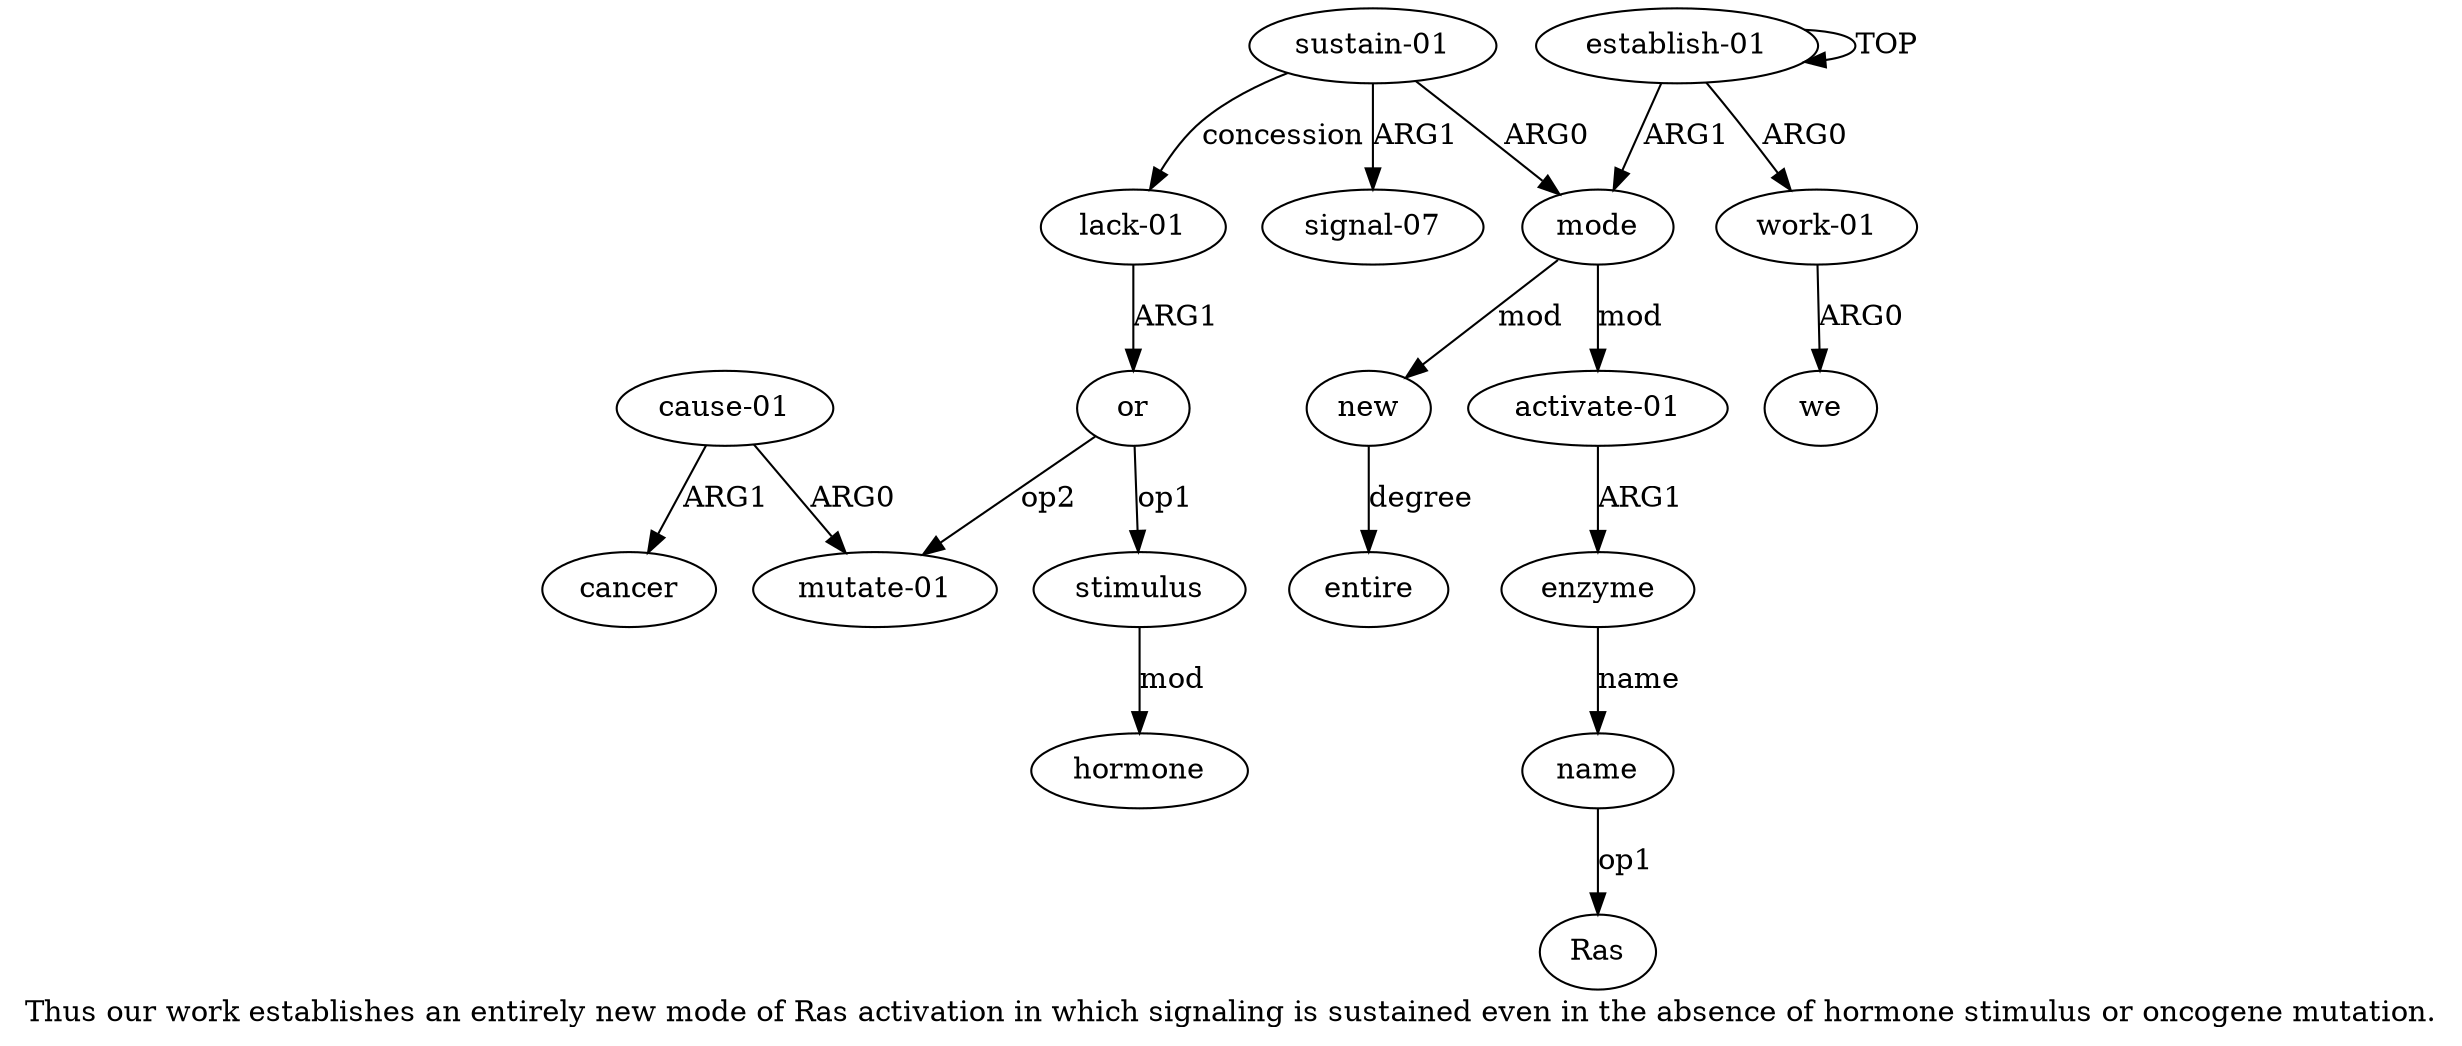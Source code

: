digraph  {
	graph [label="Thus our work establishes an entirely new mode of Ras activation in which signaling is sustained even in the absence of hormone \
stimulus or oncogene mutation."];
	node [label="\N"];
	a15	 [color=black,
		gold_ind=15,
		gold_label="mutate-01",
		label="mutate-01",
		test_ind=15,
		test_label="mutate-01"];
	a14	 [color=black,
		gold_ind=14,
		gold_label=hormone,
		label=hormone,
		test_ind=14,
		test_label=hormone];
	a17	 [color=black,
		gold_ind=17,
		gold_label=cancer,
		label=cancer,
		test_ind=17,
		test_label=cancer];
	a16	 [color=black,
		gold_ind=16,
		gold_label="cause-01",
		label="cause-01",
		test_ind=16,
		test_label="cause-01"];
	a16 -> a15 [key=0,
	color=black,
	gold_label=ARG0,
	label=ARG0,
	test_label=ARG0];
a16 -> a17 [key=0,
color=black,
gold_label=ARG1,
label=ARG1,
test_label=ARG1];
a11 [color=black,
gold_ind=11,
gold_label="lack-01",
label="lack-01",
test_ind=11,
test_label="lack-01"];
a12 [color=black,
gold_ind=12,
gold_label=or,
label=or,
test_ind=12,
test_label=or];
a11 -> a12 [key=0,
color=black,
gold_label=ARG1,
label=ARG1,
test_label=ARG1];
a10 [color=black,
gold_ind=10,
gold_label="signal-07",
label="signal-07",
test_ind=10,
test_label="signal-07"];
a13 [color=black,
gold_ind=13,
gold_label=stimulus,
label=stimulus,
test_ind=13,
test_label=stimulus];
a13 -> a14 [key=0,
color=black,
gold_label=mod,
label=mod,
test_label=mod];
a12 -> a15 [key=0,
color=black,
gold_label=op2,
label=op2,
test_label=op2];
a12 -> a13 [key=0,
color=black,
gold_label=op1,
label=op1,
test_label=op1];
a1 [color=black,
gold_ind=1,
gold_label="work-01",
label="work-01",
test_ind=1,
test_label="work-01"];
a2 [color=black,
gold_ind=2,
gold_label=we,
label=we,
test_ind=2,
test_label=we];
a1 -> a2 [key=0,
color=black,
gold_label=ARG0,
label=ARG0,
test_label=ARG0];
a0 [color=black,
gold_ind=0,
gold_label="establish-01",
label="establish-01",
test_ind=0,
test_label="establish-01"];
a0 -> a1 [key=0,
color=black,
gold_label=ARG0,
label=ARG0,
test_label=ARG0];
a0 -> a0 [key=0,
color=black,
gold_label=TOP,
label=TOP,
test_label=TOP];
a3 [color=black,
gold_ind=3,
gold_label=mode,
label=mode,
test_ind=3,
test_label=mode];
a0 -> a3 [key=0,
color=black,
gold_label=ARG1,
label=ARG1,
test_label=ARG1];
a4 [color=black,
gold_ind=4,
gold_label=new,
label=new,
test_ind=4,
test_label=new];
a3 -> a4 [key=0,
color=black,
gold_label=mod,
label=mod,
test_label=mod];
a6 [color=black,
gold_ind=6,
gold_label="activate-01",
label="activate-01",
test_ind=6,
test_label="activate-01"];
a3 -> a6 [key=0,
color=black,
gold_label=mod,
label=mod,
test_label=mod];
a5 [color=black,
gold_ind=5,
gold_label=entire,
label=entire,
test_ind=5,
test_label=entire];
a4 -> a5 [key=0,
color=black,
gold_label=degree,
label=degree,
test_label=degree];
a7 [color=black,
gold_ind=7,
gold_label=enzyme,
label=enzyme,
test_ind=7,
test_label=enzyme];
a8 [color=black,
gold_ind=8,
gold_label=name,
label=name,
test_ind=8,
test_label=name];
a7 -> a8 [key=0,
color=black,
gold_label=name,
label=name,
test_label=name];
a6 -> a7 [key=0,
color=black,
gold_label=ARG1,
label=ARG1,
test_label=ARG1];
a9 [color=black,
gold_ind=9,
gold_label="sustain-01",
label="sustain-01",
test_ind=9,
test_label="sustain-01"];
a9 -> a11 [key=0,
color=black,
gold_label=concession,
label=concession,
test_label=concession];
a9 -> a10 [key=0,
color=black,
gold_label=ARG1,
label=ARG1,
test_label=ARG1];
a9 -> a3 [key=0,
color=black,
gold_label=ARG0,
label=ARG0,
test_label=ARG0];
"a8 Ras" [color=black,
gold_ind=-1,
gold_label=Ras,
label=Ras,
test_ind=-1,
test_label=Ras];
a8 -> "a8 Ras" [key=0,
color=black,
gold_label=op1,
label=op1,
test_label=op1];
}
